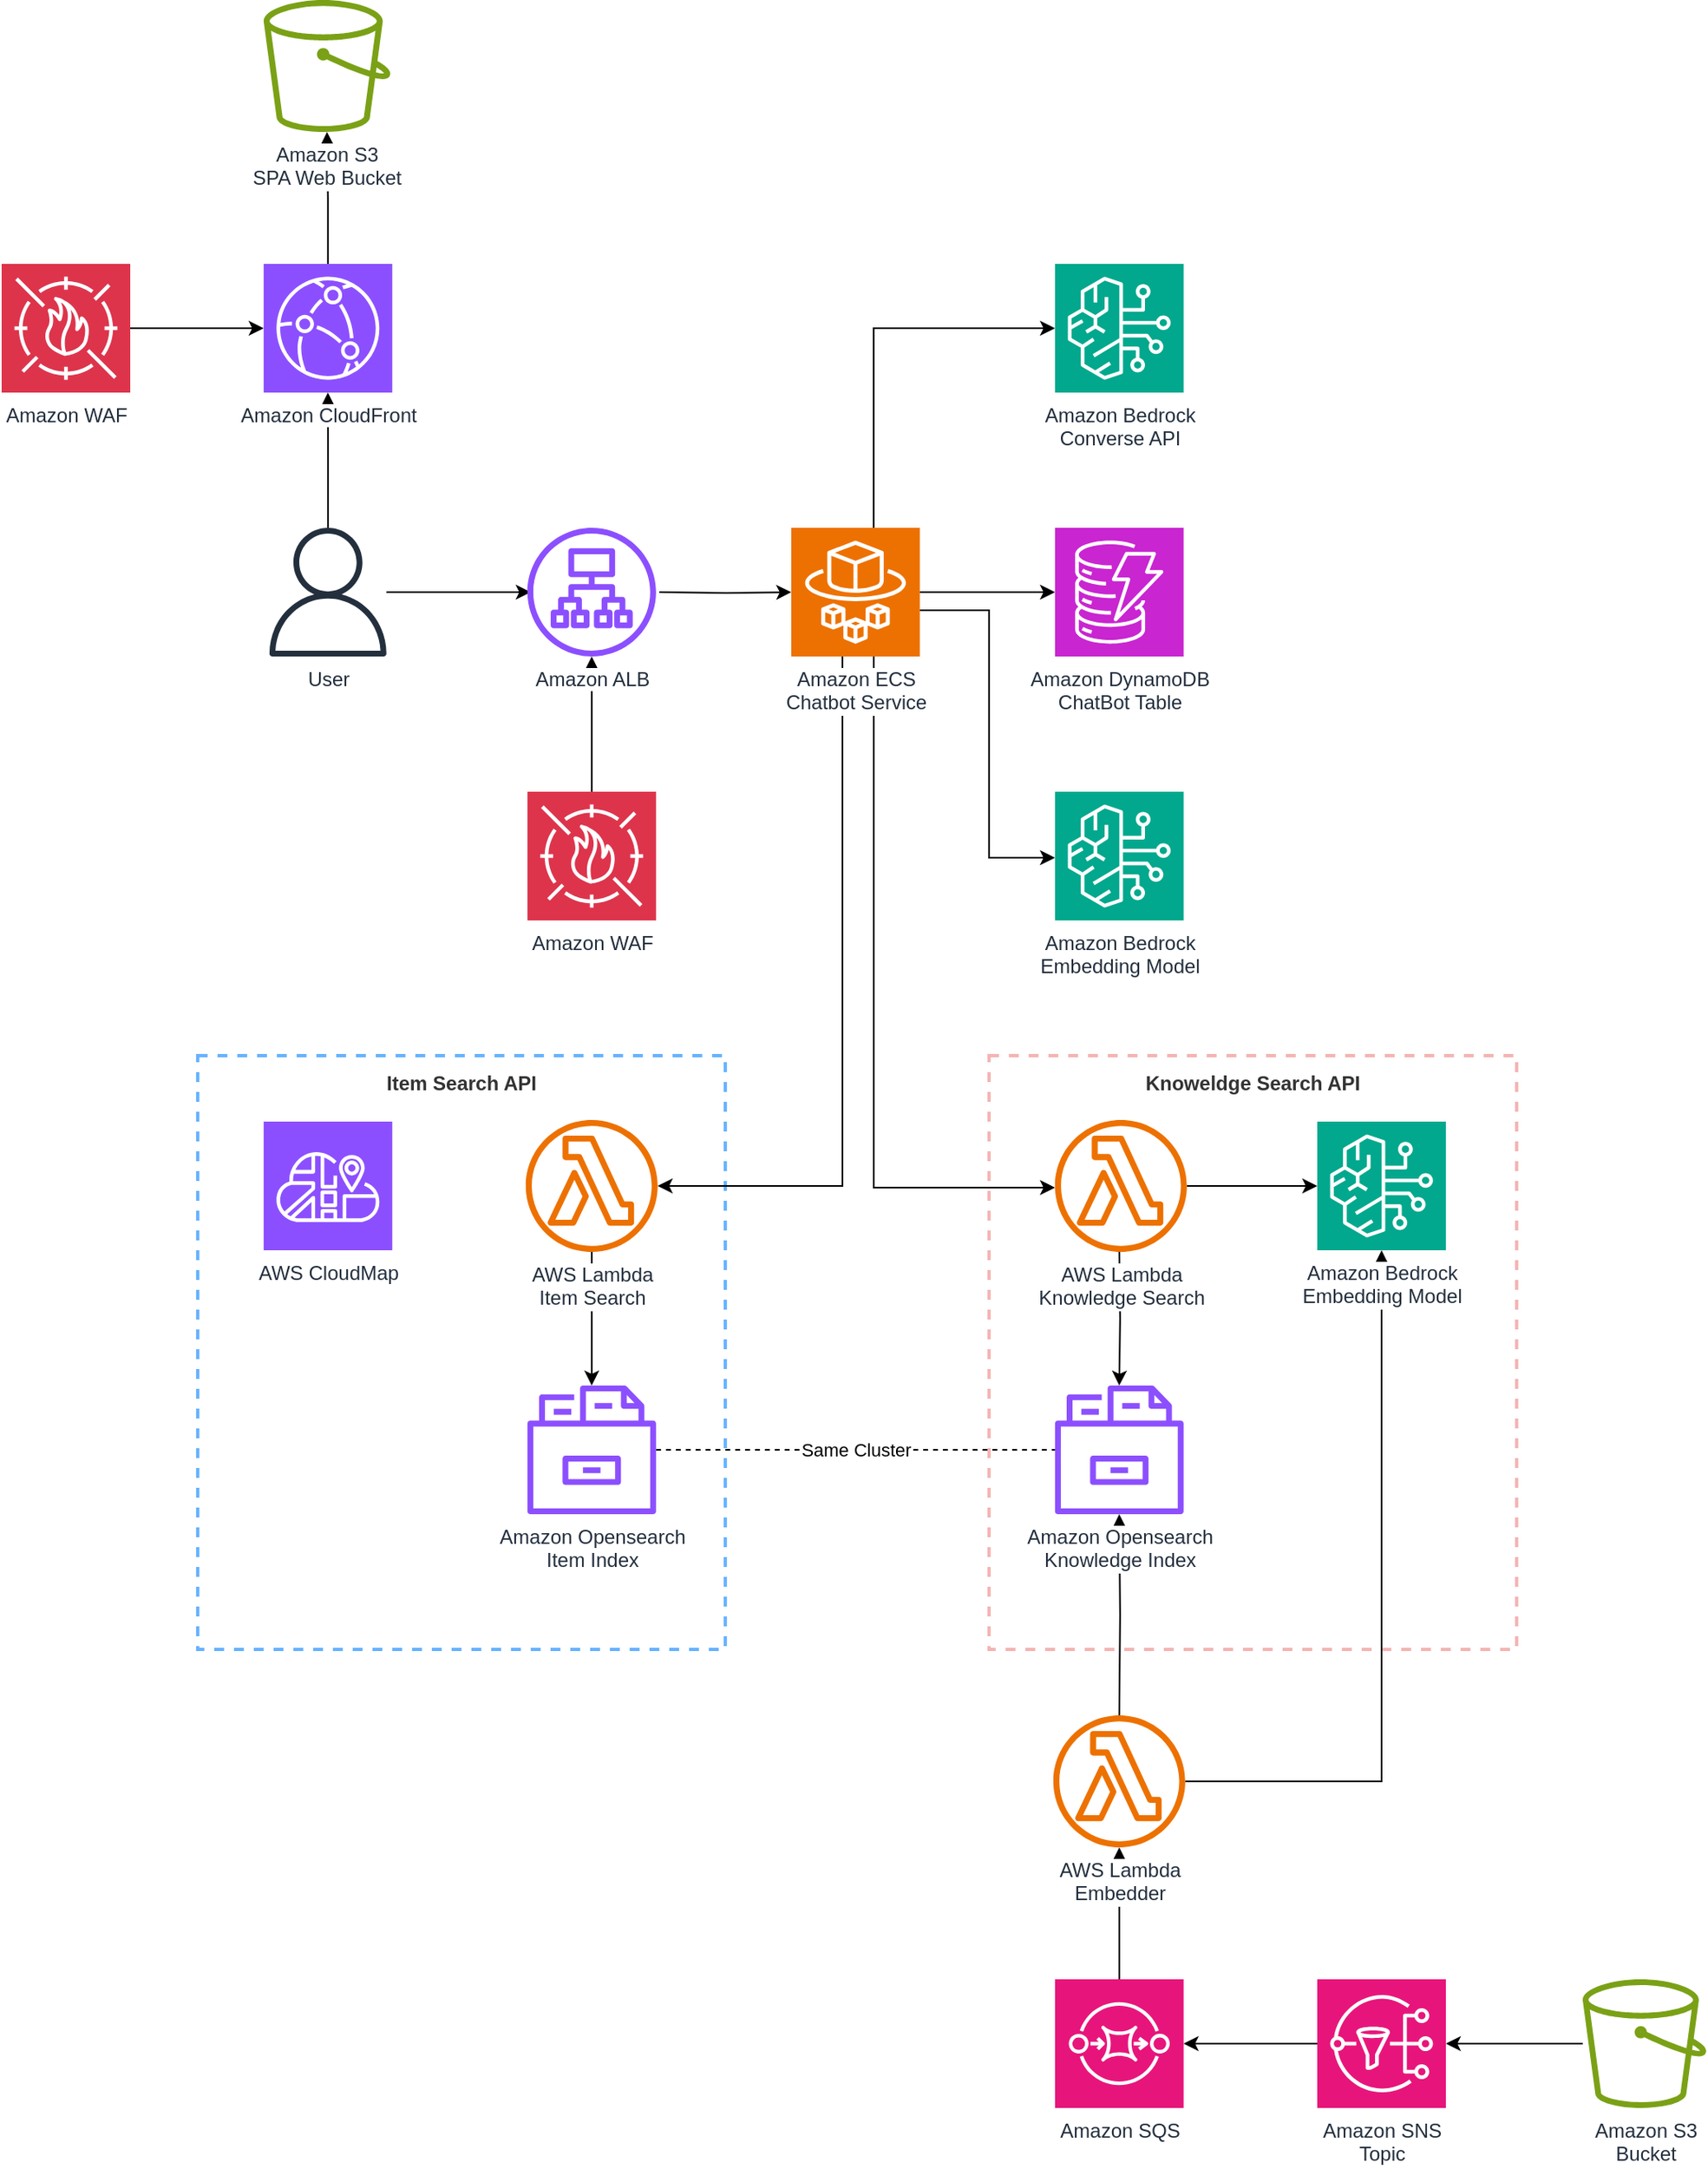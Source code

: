 <mxfile version="26.2.2">
  <diagram id="tR-Rt3LG2o3J_GeX6hOp" name="overview">
    <mxGraphModel dx="1925" dy="747" grid="1" gridSize="10" guides="1" tooltips="1" connect="1" arrows="1" fold="1" page="1" pageScale="1" pageWidth="850" pageHeight="1100" math="0" shadow="0">
      <root>
        <mxCell id="0" />
        <mxCell id="1" parent="0" />
        <mxCell id="dqAGW3o-AUJ9RqKoSlo4-1" value="&lt;div&gt;&lt;span style=&quot;background-color: transparent; color: light-dark(rgb(51, 51, 51), rgb(193, 193, 193));&quot;&gt;Item Search API&lt;/span&gt;&lt;/div&gt;" style="outlineConnect=0;html=1;whiteSpace=wrap;fontSize=12;fontStyle=1;strokeColor=#66B2FF;fillColor=none;verticalAlign=top;align=center;fontColor=#333333;dashed=1;spacingTop=3;labelBackgroundColor=none;labelBorderColor=none;textShadow=0;strokeWidth=2;" parent="1" vertex="1">
          <mxGeometry x="-399.08" y="800" width="320" height="360" as="geometry" />
        </mxCell>
        <mxCell id="dqAGW3o-AUJ9RqKoSlo4-2" value="Amazon Bedrock&lt;div&gt;Converse API&lt;/div&gt;" style="sketch=0;points=[[0,0,0],[0.25,0,0],[0.5,0,0],[0.75,0,0],[1,0,0],[0,1,0],[0.25,1,0],[0.5,1,0],[0.75,1,0],[1,1,0],[0,0.25,0],[0,0.5,0],[0,0.75,0],[1,0.25,0],[1,0.5,0],[1,0.75,0]];outlineConnect=0;fontColor=#232F3E;fillColor=#01A88D;strokeColor=#ffffff;dashed=0;verticalLabelPosition=bottom;verticalAlign=top;align=center;html=1;fontSize=12;fontStyle=0;aspect=fixed;shape=mxgraph.aws4.resourceIcon;resIcon=mxgraph.aws4.bedrock;labelBackgroundColor=default;" parent="1" vertex="1">
          <mxGeometry x="120.92" y="320" width="78" height="78" as="geometry" />
        </mxCell>
        <mxCell id="dqAGW3o-AUJ9RqKoSlo4-6" value="" style="edgeStyle=orthogonalEdgeStyle;rounded=0;orthogonalLoop=1;jettySize=auto;html=1;" parent="1" source="VajA3SvW7O2ampw7ErUA-13" target="dqAGW3o-AUJ9RqKoSlo4-18" edge="1">
          <mxGeometry relative="1" as="geometry">
            <mxPoint x="-160.08" y="1000" as="targetPoint" />
            <mxPoint x="-160.08" y="920" as="sourcePoint" />
          </mxGeometry>
        </mxCell>
        <mxCell id="dqAGW3o-AUJ9RqKoSlo4-8" value="Knoweldge Search API" style="outlineConnect=0;html=1;whiteSpace=wrap;fontSize=12;fontStyle=1;verticalAlign=top;align=center;dashed=1;spacingTop=3;labelBackgroundColor=none;labelBorderColor=none;textShadow=0;fillColor=none;strokeWidth=2;fillStyle=auto;fontColor=#333333;strokeColor=#EA6B66;opacity=50;" parent="1" vertex="1">
          <mxGeometry x="80.92" y="800" width="320" height="360" as="geometry" />
        </mxCell>
        <mxCell id="zUtB8LKDPxo40EQwoMzt-4" value="Same Cluster" style="edgeStyle=orthogonalEdgeStyle;rounded=0;orthogonalLoop=1;jettySize=auto;html=1;dashed=1;endArrow=none;startFill=0;" edge="1" parent="1" source="dqAGW3o-AUJ9RqKoSlo4-18" target="dqAGW3o-AUJ9RqKoSlo4-9">
          <mxGeometry relative="1" as="geometry" />
        </mxCell>
        <mxCell id="dqAGW3o-AUJ9RqKoSlo4-18" value="Amazon Opensearch&lt;div&gt;Item Index&lt;/div&gt;" style="sketch=0;outlineConnect=0;fontColor=#232F3E;gradientColor=none;fillColor=#8C4FFF;strokeColor=none;dashed=0;verticalLabelPosition=bottom;verticalAlign=top;align=center;html=1;fontSize=12;fontStyle=0;aspect=fixed;pointerEvents=1;shape=mxgraph.aws4.opensearch_service_index;labelBackgroundColor=default;" parent="1" vertex="1">
          <mxGeometry x="-199.08" y="1000" width="78" height="78" as="geometry" />
        </mxCell>
        <mxCell id="dqAGW3o-AUJ9RqKoSlo4-24" value="" style="edgeStyle=orthogonalEdgeStyle;rounded=0;orthogonalLoop=1;jettySize=auto;html=1;" parent="1" target="dqAGW3o-AUJ9RqKoSlo4-44" edge="1">
          <mxGeometry relative="1" as="geometry">
            <mxPoint x="-119.08" y="519" as="sourcePoint" />
            <mxPoint x="-37.079" y="519" as="targetPoint" />
          </mxGeometry>
        </mxCell>
        <mxCell id="dqAGW3o-AUJ9RqKoSlo4-27" value="" style="edgeStyle=orthogonalEdgeStyle;rounded=0;orthogonalLoop=1;jettySize=auto;html=1;" parent="1" source="dqAGW3o-AUJ9RqKoSlo4-43" target="dqAGW3o-AUJ9RqKoSlo4-32" edge="1">
          <mxGeometry relative="1" as="geometry">
            <mxPoint x="-157" y="398" as="targetPoint" />
          </mxGeometry>
        </mxCell>
        <mxCell id="dqAGW3o-AUJ9RqKoSlo4-28" style="edgeStyle=orthogonalEdgeStyle;rounded=0;orthogonalLoop=1;jettySize=auto;html=1;" parent="1" source="dqAGW3o-AUJ9RqKoSlo4-44" target="dqAGW3o-AUJ9RqKoSlo4-31" edge="1">
          <mxGeometry relative="1" as="geometry">
            <mxPoint x="42.919" y="519" as="sourcePoint" />
          </mxGeometry>
        </mxCell>
        <mxCell id="dqAGW3o-AUJ9RqKoSlo4-31" value="Amazon DynamoDB&lt;div&gt;ChatBot Table&lt;/div&gt;" style="sketch=0;points=[[0,0,0],[0.25,0,0],[0.5,0,0],[0.75,0,0],[1,0,0],[0,1,0],[0.25,1,0],[0.5,1,0],[0.75,1,0],[1,1,0],[0,0.25,0],[0,0.5,0],[0,0.75,0],[1,0.25,0],[1,0.5,0],[1,0.75,0]];outlineConnect=0;fontColor=#232F3E;fillColor=#C925D1;strokeColor=#ffffff;dashed=0;verticalLabelPosition=bottom;verticalAlign=top;align=center;html=1;fontSize=12;fontStyle=0;aspect=fixed;shape=mxgraph.aws4.resourceIcon;resIcon=mxgraph.aws4.dynamodb;labelBackgroundColor=default;" parent="1" vertex="1">
          <mxGeometry x="120.92" y="480" width="78" height="78" as="geometry" />
        </mxCell>
        <mxCell id="dqAGW3o-AUJ9RqKoSlo4-32" value="Amazon S3&lt;div&gt;SPA Web Bucket&lt;/div&gt;" style="sketch=0;outlineConnect=0;fontColor=#232F3E;gradientColor=none;fillColor=#7AA116;strokeColor=none;dashed=0;verticalLabelPosition=bottom;verticalAlign=top;align=center;html=1;fontSize=12;fontStyle=0;aspect=fixed;pointerEvents=1;shape=mxgraph.aws4.bucket;labelBackgroundColor=default;" parent="1" vertex="1">
          <mxGeometry x="-359.08" y="160" width="76.92" height="80" as="geometry" />
        </mxCell>
        <mxCell id="dqAGW3o-AUJ9RqKoSlo4-38" style="edgeStyle=orthogonalEdgeStyle;rounded=0;orthogonalLoop=1;jettySize=auto;html=1;" parent="1" source="dqAGW3o-AUJ9RqKoSlo4-40" edge="1">
          <mxGeometry relative="1" as="geometry">
            <mxPoint x="-197.08" y="519" as="targetPoint" />
          </mxGeometry>
        </mxCell>
        <mxCell id="O4Sws-Wvcqy0PqrQIatO-1" value="" style="edgeStyle=orthogonalEdgeStyle;rounded=0;orthogonalLoop=1;jettySize=auto;html=1;" parent="1" source="dqAGW3o-AUJ9RqKoSlo4-40" target="dqAGW3o-AUJ9RqKoSlo4-43" edge="1">
          <mxGeometry relative="1" as="geometry" />
        </mxCell>
        <mxCell id="dqAGW3o-AUJ9RqKoSlo4-40" value="&lt;div&gt;User&lt;/div&gt;" style="sketch=0;outlineConnect=0;fontColor=#232F3E;gradientColor=none;fillColor=#232F3D;strokeColor=none;dashed=0;verticalLabelPosition=bottom;verticalAlign=top;align=center;html=1;fontSize=12;fontStyle=0;aspect=fixed;pointerEvents=1;shape=mxgraph.aws4.user;" parent="1" vertex="1">
          <mxGeometry x="-359.08" y="480" width="78" height="78" as="geometry" />
        </mxCell>
        <mxCell id="dqAGW3o-AUJ9RqKoSlo4-41" value="" style="edgeStyle=orthogonalEdgeStyle;rounded=0;orthogonalLoop=1;jettySize=auto;html=1;" parent="1" source="dqAGW3o-AUJ9RqKoSlo4-42" target="dqAGW3o-AUJ9RqKoSlo4-43" edge="1">
          <mxGeometry relative="1" as="geometry" />
        </mxCell>
        <mxCell id="dqAGW3o-AUJ9RqKoSlo4-42" value="Amazon WAF" style="sketch=0;points=[[0,0,0],[0.25,0,0],[0.5,0,0],[0.75,0,0],[1,0,0],[0,1,0],[0.25,1,0],[0.5,1,0],[0.75,1,0],[1,1,0],[0,0.25,0],[0,0.5,0],[0,0.75,0],[1,0.25,0],[1,0.5,0],[1,0.75,0]];outlineConnect=0;fontColor=#232F3E;fillColor=#DD344C;strokeColor=#ffffff;dashed=0;verticalLabelPosition=bottom;verticalAlign=top;align=center;html=1;fontSize=12;fontStyle=0;aspect=fixed;shape=mxgraph.aws4.resourceIcon;resIcon=mxgraph.aws4.waf;labelBackgroundColor=default;" parent="1" vertex="1">
          <mxGeometry x="-518" y="320" width="78" height="78" as="geometry" />
        </mxCell>
        <mxCell id="dqAGW3o-AUJ9RqKoSlo4-43" value="Amazon CloudFront" style="sketch=0;points=[[0,0,0],[0.25,0,0],[0.5,0,0],[0.75,0,0],[1,0,0],[0,1,0],[0.25,1,0],[0.5,1,0],[0.75,1,0],[1,1,0],[0,0.25,0],[0,0.5,0],[0,0.75,0],[1,0.25,0],[1,0.5,0],[1,0.75,0]];outlineConnect=0;fontColor=#232F3E;fillColor=#8C4FFF;strokeColor=#ffffff;dashed=0;verticalLabelPosition=bottom;verticalAlign=top;align=center;html=1;fontSize=12;fontStyle=0;aspect=fixed;shape=mxgraph.aws4.resourceIcon;resIcon=mxgraph.aws4.cloudfront;labelBackgroundColor=default;" parent="1" vertex="1">
          <mxGeometry x="-359.08" y="320" width="78" height="78" as="geometry" />
        </mxCell>
        <mxCell id="dqAGW3o-AUJ9RqKoSlo4-50" style="edgeStyle=orthogonalEdgeStyle;rounded=0;orthogonalLoop=1;jettySize=auto;html=1;" parent="1" source="dqAGW3o-AUJ9RqKoSlo4-44" target="VajA3SvW7O2ampw7ErUA-14" edge="1">
          <mxGeometry relative="1" as="geometry">
            <Array as="points">
              <mxPoint x="11" y="880" />
            </Array>
            <mxPoint x="120.92" y="880" as="targetPoint" />
          </mxGeometry>
        </mxCell>
        <mxCell id="ckNyNYBautOAErkOTonz-3" style="edgeStyle=orthogonalEdgeStyle;rounded=0;orthogonalLoop=1;jettySize=auto;html=1;" parent="1" source="dqAGW3o-AUJ9RqKoSlo4-44" target="ckNyNYBautOAErkOTonz-1" edge="1">
          <mxGeometry relative="1" as="geometry">
            <Array as="points">
              <mxPoint x="80.92" y="530" />
              <mxPoint x="80.92" y="680" />
            </Array>
          </mxGeometry>
        </mxCell>
        <mxCell id="VajA3SvW7O2ampw7ErUA-10" style="edgeStyle=orthogonalEdgeStyle;rounded=0;orthogonalLoop=1;jettySize=auto;html=1;" parent="1" source="dqAGW3o-AUJ9RqKoSlo4-44" target="VajA3SvW7O2ampw7ErUA-13" edge="1">
          <mxGeometry relative="1" as="geometry">
            <mxPoint x="-121.08" y="879" as="targetPoint" />
            <Array as="points">
              <mxPoint x="-8" y="879" />
            </Array>
          </mxGeometry>
        </mxCell>
        <mxCell id="dqAGW3o-AUJ9RqKoSlo4-44" value="Amazon ECS&lt;div&gt;Chatbot Service&lt;/div&gt;" style="sketch=0;points=[[0,0,0],[0.25,0,0],[0.5,0,0],[0.75,0,0],[1,0,0],[0,1,0],[0.25,1,0],[0.5,1,0],[0.75,1,0],[1,1,0],[0,0.25,0],[0,0.5,0],[0,0.75,0],[1,0.25,0],[1,0.5,0],[1,0.75,0]];outlineConnect=0;fontColor=#232F3E;fillColor=#ED7100;strokeColor=#ffffff;dashed=0;verticalLabelPosition=bottom;verticalAlign=top;align=center;html=1;fontSize=12;fontStyle=0;aspect=fixed;shape=mxgraph.aws4.resourceIcon;resIcon=mxgraph.aws4.fargate;labelBorderColor=none;labelBackgroundColor=default;" parent="1" vertex="1">
          <mxGeometry x="-39.08" y="480" width="78" height="78" as="geometry" />
        </mxCell>
        <mxCell id="dqAGW3o-AUJ9RqKoSlo4-47" style="edgeStyle=orthogonalEdgeStyle;rounded=0;orthogonalLoop=1;jettySize=auto;html=1;entryX=0;entryY=0.5;entryDx=0;entryDy=0;entryPerimeter=0;" parent="1" source="dqAGW3o-AUJ9RqKoSlo4-44" target="dqAGW3o-AUJ9RqKoSlo4-2" edge="1">
          <mxGeometry relative="1" as="geometry">
            <Array as="points">
              <mxPoint x="10.92" y="359" />
            </Array>
          </mxGeometry>
        </mxCell>
        <mxCell id="fsV3J8ZMP7UUpJntKm21-3" value="" style="edgeStyle=orthogonalEdgeStyle;rounded=0;orthogonalLoop=1;jettySize=auto;html=1;" parent="1" source="fsV3J8ZMP7UUpJntKm21-2" target="dqAGW3o-AUJ9RqKoSlo4-45" edge="1">
          <mxGeometry relative="1" as="geometry">
            <Array as="points">
              <mxPoint x="-160.08" y="680" />
            </Array>
          </mxGeometry>
        </mxCell>
        <mxCell id="fsV3J8ZMP7UUpJntKm21-2" value="Amazon WAF" style="sketch=0;points=[[0,0,0],[0.25,0,0],[0.5,0,0],[0.75,0,0],[1,0,0],[0,1,0],[0.25,1,0],[0.5,1,0],[0.75,1,0],[1,1,0],[0,0.25,0],[0,0.5,0],[0,0.75,0],[1,0.25,0],[1,0.5,0],[1,0.75,0]];outlineConnect=0;fontColor=#232F3E;fillColor=#DD344C;strokeColor=#ffffff;dashed=0;verticalLabelPosition=bottom;verticalAlign=top;align=center;html=1;fontSize=12;fontStyle=0;aspect=fixed;shape=mxgraph.aws4.resourceIcon;resIcon=mxgraph.aws4.waf;labelBackgroundColor=default;" parent="1" vertex="1">
          <mxGeometry x="-199.08" y="640" width="78" height="78" as="geometry" />
        </mxCell>
        <mxCell id="dqAGW3o-AUJ9RqKoSlo4-45" value="Amazon ALB" style="sketch=0;outlineConnect=0;fontColor=#232F3E;gradientColor=none;fillColor=#8C4FFF;strokeColor=none;dashed=0;verticalLabelPosition=bottom;verticalAlign=top;align=center;html=1;fontSize=12;fontStyle=0;aspect=fixed;pointerEvents=1;shape=mxgraph.aws4.application_load_balancer;labelBackgroundColor=default;" parent="1" vertex="1">
          <mxGeometry x="-199.08" y="480" width="78" height="78" as="geometry" />
        </mxCell>
        <mxCell id="ckNyNYBautOAErkOTonz-1" value="Amazon Bedrock&lt;div&gt;Embedding Model&lt;/div&gt;" style="sketch=0;points=[[0,0,0],[0.25,0,0],[0.5,0,0],[0.75,0,0],[1,0,0],[0,1,0],[0.25,1,0],[0.5,1,0],[0.75,1,0],[1,1,0],[0,0.25,0],[0,0.5,0],[0,0.75,0],[1,0.25,0],[1,0.5,0],[1,0.75,0]];outlineConnect=0;fontColor=#232F3E;fillColor=#01A88D;strokeColor=#ffffff;dashed=0;verticalLabelPosition=bottom;verticalAlign=top;align=center;html=1;fontSize=12;fontStyle=0;aspect=fixed;shape=mxgraph.aws4.resourceIcon;resIcon=mxgraph.aws4.bedrock;labelBackgroundColor=default;" parent="1" vertex="1">
          <mxGeometry x="120.92" y="640" width="78" height="78" as="geometry" />
        </mxCell>
        <mxCell id="VajA3SvW7O2ampw7ErUA-11" style="edgeStyle=orthogonalEdgeStyle;rounded=0;orthogonalLoop=1;jettySize=auto;html=1;" parent="1" source="VajA3SvW7O2ampw7ErUA-14" target="dqAGW3o-AUJ9RqKoSlo4-16" edge="1">
          <mxGeometry relative="1" as="geometry">
            <mxPoint x="198.92" y="879" as="sourcePoint" />
          </mxGeometry>
        </mxCell>
        <mxCell id="VajA3SvW7O2ampw7ErUA-12" style="edgeStyle=orthogonalEdgeStyle;rounded=0;orthogonalLoop=1;jettySize=auto;html=1;" parent="1" target="dqAGW3o-AUJ9RqKoSlo4-9" edge="1">
          <mxGeometry relative="1" as="geometry">
            <mxPoint x="159.92" y="918" as="sourcePoint" />
          </mxGeometry>
        </mxCell>
        <mxCell id="LfBTz6BWJdyi7RMZN-qN-3" value="AWS CloudMap" style="sketch=0;points=[[0,0,0],[0.25,0,0],[0.5,0,0],[0.75,0,0],[1,0,0],[0,1,0],[0.25,1,0],[0.5,1,0],[0.75,1,0],[1,1,0],[0,0.25,0],[0,0.5,0],[0,0.75,0],[1,0.25,0],[1,0.5,0],[1,0.75,0]];outlineConnect=0;fontColor=#232F3E;fillColor=#8C4FFF;strokeColor=#ffffff;dashed=0;verticalLabelPosition=bottom;verticalAlign=top;align=center;html=1;fontSize=12;fontStyle=0;aspect=fixed;shape=mxgraph.aws4.resourceIcon;resIcon=mxgraph.aws4.cloud_map;" parent="1" vertex="1">
          <mxGeometry x="-359.08" y="840" width="78" height="78" as="geometry" />
        </mxCell>
        <mxCell id="VajA3SvW7O2ampw7ErUA-13" value="AWS Lambda&lt;div&gt;Item Search&lt;/div&gt;" style="sketch=0;outlineConnect=0;fontColor=#232F3E;gradientColor=none;fillColor=#ED7100;strokeColor=none;dashed=0;verticalLabelPosition=bottom;verticalAlign=top;align=center;html=1;fontSize=12;fontStyle=0;aspect=fixed;pointerEvents=1;shape=mxgraph.aws4.lambda_function;labelBackgroundColor=default;" parent="1" vertex="1">
          <mxGeometry x="-200.08" y="839" width="80" height="80" as="geometry" />
        </mxCell>
        <mxCell id="VajA3SvW7O2ampw7ErUA-14" value="AWS Lambda&lt;div&gt;Knowledge Search&lt;/div&gt;" style="sketch=0;outlineConnect=0;fontColor=#232F3E;gradientColor=none;fillColor=#ED7100;strokeColor=none;dashed=0;verticalLabelPosition=bottom;verticalAlign=top;align=center;html=1;fontSize=12;fontStyle=0;aspect=fixed;pointerEvents=1;shape=mxgraph.aws4.lambda_function;labelBackgroundColor=default;" parent="1" vertex="1">
          <mxGeometry x="120.92" y="839" width="80" height="80" as="geometry" />
        </mxCell>
        <mxCell id="zUtB8LKDPxo40EQwoMzt-2" style="edgeStyle=orthogonalEdgeStyle;rounded=0;orthogonalLoop=1;jettySize=auto;html=1;" edge="1" parent="1" target="dqAGW3o-AUJ9RqKoSlo4-9">
          <mxGeometry relative="1" as="geometry">
            <mxPoint x="159.92" y="1200" as="sourcePoint" />
          </mxGeometry>
        </mxCell>
        <mxCell id="dqAGW3o-AUJ9RqKoSlo4-9" value="Amazon Opensearch&lt;div&gt;Knowledge Index&lt;/div&gt;" style="sketch=0;outlineConnect=0;fontColor=#232F3E;gradientColor=none;fillColor=#8C4FFF;strokeColor=none;dashed=0;verticalLabelPosition=bottom;verticalAlign=top;align=center;html=1;fontSize=12;fontStyle=0;aspect=fixed;pointerEvents=1;shape=mxgraph.aws4.opensearch_service_index;labelBackgroundColor=default;" parent="1" vertex="1">
          <mxGeometry x="120.92" y="1000" width="78" height="78" as="geometry" />
        </mxCell>
        <mxCell id="zUtB8LKDPxo40EQwoMzt-13" value="" style="edgeStyle=orthogonalEdgeStyle;rounded=0;orthogonalLoop=1;jettySize=auto;html=1;" edge="1" parent="1" source="zUtB8LKDPxo40EQwoMzt-7" target="zUtB8LKDPxo40EQwoMzt-9">
          <mxGeometry relative="1" as="geometry" />
        </mxCell>
        <mxCell id="zUtB8LKDPxo40EQwoMzt-7" value="Amazon S3&lt;div&gt;Bucket&lt;/div&gt;" style="sketch=0;outlineConnect=0;fontColor=#232F3E;gradientColor=none;fillColor=#7AA116;strokeColor=none;dashed=0;verticalLabelPosition=bottom;verticalAlign=top;align=center;html=1;fontSize=12;fontStyle=0;aspect=fixed;pointerEvents=1;shape=mxgraph.aws4.bucket;labelBackgroundColor=default;" vertex="1" parent="1">
          <mxGeometry x="441" y="1360" width="75" height="78" as="geometry" />
        </mxCell>
        <mxCell id="zUtB8LKDPxo40EQwoMzt-14" value="" style="edgeStyle=orthogonalEdgeStyle;rounded=0;orthogonalLoop=1;jettySize=auto;html=1;" edge="1" parent="1" source="zUtB8LKDPxo40EQwoMzt-9" target="zUtB8LKDPxo40EQwoMzt-11">
          <mxGeometry relative="1" as="geometry" />
        </mxCell>
        <mxCell id="zUtB8LKDPxo40EQwoMzt-9" value="Amazon SNS&lt;div&gt;Topic&lt;/div&gt;" style="sketch=0;points=[[0,0,0],[0.25,0,0],[0.5,0,0],[0.75,0,0],[1,0,0],[0,1,0],[0.25,1,0],[0.5,1,0],[0.75,1,0],[1,1,0],[0,0.25,0],[0,0.5,0],[0,0.75,0],[1,0.25,0],[1,0.5,0],[1,0.75,0]];outlineConnect=0;fontColor=#232F3E;fillColor=#E7157B;strokeColor=#ffffff;dashed=0;verticalLabelPosition=bottom;verticalAlign=top;align=center;html=1;fontSize=12;fontStyle=0;aspect=fixed;shape=mxgraph.aws4.resourceIcon;resIcon=mxgraph.aws4.sns;" vertex="1" parent="1">
          <mxGeometry x="280" y="1360" width="78" height="78" as="geometry" />
        </mxCell>
        <mxCell id="zUtB8LKDPxo40EQwoMzt-12" value="" style="edgeStyle=orthogonalEdgeStyle;rounded=0;orthogonalLoop=1;jettySize=auto;html=1;" edge="1" parent="1" source="zUtB8LKDPxo40EQwoMzt-11" target="zUtB8LKDPxo40EQwoMzt-10">
          <mxGeometry relative="1" as="geometry" />
        </mxCell>
        <mxCell id="zUtB8LKDPxo40EQwoMzt-11" value="Amazon SQS" style="sketch=0;points=[[0,0,0],[0.25,0,0],[0.5,0,0],[0.75,0,0],[1,0,0],[0,1,0],[0.25,1,0],[0.5,1,0],[0.75,1,0],[1,1,0],[0,0.25,0],[0,0.5,0],[0,0.75,0],[1,0.25,0],[1,0.5,0],[1,0.75,0]];outlineConnect=0;fontColor=#232F3E;fillColor=#E7157B;strokeColor=#ffffff;dashed=0;verticalLabelPosition=bottom;verticalAlign=top;align=center;html=1;fontSize=12;fontStyle=0;aspect=fixed;shape=mxgraph.aws4.resourceIcon;resIcon=mxgraph.aws4.sqs;" vertex="1" parent="1">
          <mxGeometry x="120.92" y="1360" width="78" height="78" as="geometry" />
        </mxCell>
        <mxCell id="zUtB8LKDPxo40EQwoMzt-15" style="edgeStyle=orthogonalEdgeStyle;rounded=0;orthogonalLoop=1;jettySize=auto;html=1;" edge="1" parent="1" source="zUtB8LKDPxo40EQwoMzt-10" target="dqAGW3o-AUJ9RqKoSlo4-16">
          <mxGeometry relative="1" as="geometry" />
        </mxCell>
        <mxCell id="zUtB8LKDPxo40EQwoMzt-10" value="AWS Lambda&lt;div&gt;Embedder&lt;/div&gt;" style="sketch=0;outlineConnect=0;fontColor=#232F3E;gradientColor=none;fillColor=#ED7100;strokeColor=none;dashed=0;verticalLabelPosition=bottom;verticalAlign=top;align=center;html=1;fontSize=12;fontStyle=0;aspect=fixed;pointerEvents=1;shape=mxgraph.aws4.lambda_function;labelBackgroundColor=default;" vertex="1" parent="1">
          <mxGeometry x="119.92" y="1200" width="80" height="80" as="geometry" />
        </mxCell>
        <mxCell id="dqAGW3o-AUJ9RqKoSlo4-16" value="Amazon Bedrock&lt;div&gt;Embedding Model&lt;/div&gt;" style="sketch=0;points=[[0,0,0],[0.25,0,0],[0.5,0,0],[0.75,0,0],[1,0,0],[0,1,0],[0.25,1,0],[0.5,1,0],[0.75,1,0],[1,1,0],[0,0.25,0],[0,0.5,0],[0,0.75,0],[1,0.25,0],[1,0.5,0],[1,0.75,0]];outlineConnect=0;fontColor=#232F3E;fillColor=#01A88D;strokeColor=#ffffff;dashed=0;verticalLabelPosition=bottom;verticalAlign=top;align=center;html=1;fontSize=12;fontStyle=0;aspect=fixed;shape=mxgraph.aws4.resourceIcon;resIcon=mxgraph.aws4.bedrock;labelBackgroundColor=default;" parent="1" vertex="1">
          <mxGeometry x="280" y="840" width="78" height="78" as="geometry" />
        </mxCell>
      </root>
    </mxGraphModel>
  </diagram>
</mxfile>
